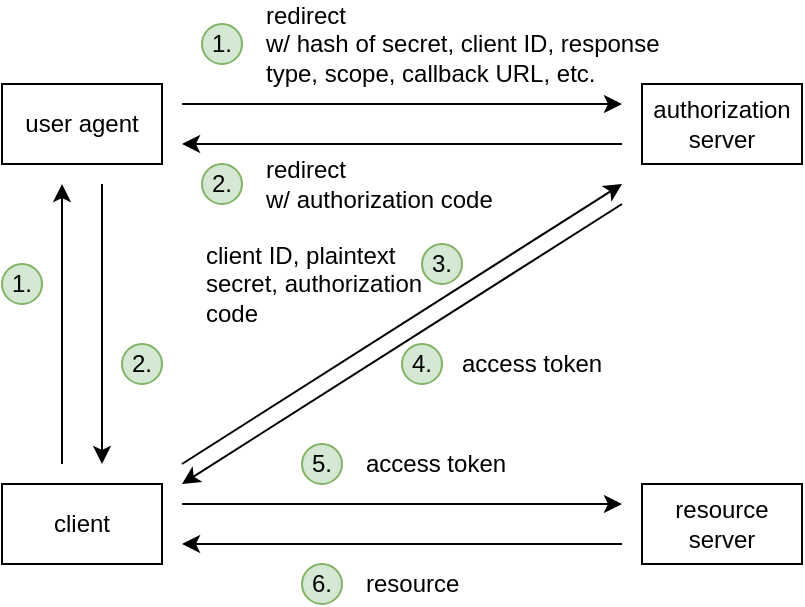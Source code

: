 <mxfile version="13.10.0" type="device"><diagram id="NGO0LrLQGm_Vb-p-xZRg" name="Page-1"><mxGraphModel dx="541" dy="369" grid="1" gridSize="10" guides="1" tooltips="1" connect="1" arrows="1" fold="1" page="1" pageScale="1" pageWidth="850" pageHeight="1100" math="0" shadow="0"><root><mxCell id="0"/><mxCell id="1" parent="0"/><mxCell id="lt3kY1EpNaofVCjdRGD0-1" value="client" style="rounded=0;whiteSpace=wrap;html=1;" parent="1" vertex="1"><mxGeometry x="160" y="320" width="80" height="40" as="geometry"/></mxCell><mxCell id="lt3kY1EpNaofVCjdRGD0-3" value="authorization server" style="rounded=0;whiteSpace=wrap;html=1;" parent="1" vertex="1"><mxGeometry x="480" y="120" width="80" height="40" as="geometry"/></mxCell><mxCell id="lt3kY1EpNaofVCjdRGD0-4" value="resource server" style="rounded=0;whiteSpace=wrap;html=1;" parent="1" vertex="1"><mxGeometry x="480" y="320" width="80" height="40" as="geometry"/></mxCell><mxCell id="lt3kY1EpNaofVCjdRGD0-5" value="user agent" style="rounded=0;whiteSpace=wrap;html=1;" parent="1" vertex="1"><mxGeometry x="160" y="120" width="80" height="40" as="geometry"/></mxCell><mxCell id="lt3kY1EpNaofVCjdRGD0-7" value="" style="endArrow=classic;html=1;" parent="1" edge="1"><mxGeometry width="50" height="50" relative="1" as="geometry"><mxPoint x="190" y="310" as="sourcePoint"/><mxPoint x="190" y="170" as="targetPoint"/></mxGeometry></mxCell><mxCell id="lt3kY1EpNaofVCjdRGD0-9" value="" style="endArrow=classic;html=1;" parent="1" edge="1"><mxGeometry width="50" height="50" relative="1" as="geometry"><mxPoint x="250" y="130" as="sourcePoint"/><mxPoint x="470" y="130" as="targetPoint"/></mxGeometry></mxCell><mxCell id="lt3kY1EpNaofVCjdRGD0-10" value="1." style="ellipse;whiteSpace=wrap;html=1;aspect=fixed;fillColor=#d5e8d4;strokeColor=#82b366;" parent="1" vertex="1"><mxGeometry x="160" y="210" width="20" height="20" as="geometry"/></mxCell><mxCell id="lt3kY1EpNaofVCjdRGD0-11" value="1." style="ellipse;whiteSpace=wrap;html=1;aspect=fixed;fillColor=#d5e8d4;strokeColor=#82b366;" parent="1" vertex="1"><mxGeometry x="260" y="90" width="20" height="20" as="geometry"/></mxCell><mxCell id="lt3kY1EpNaofVCjdRGD0-12" value="redirect&lt;br&gt;w/ hash of secret, client ID, response type, scope, callback URL, etc." style="text;html=1;strokeColor=none;fillColor=none;align=left;verticalAlign=middle;whiteSpace=wrap;rounded=0;" parent="1" vertex="1"><mxGeometry x="290" y="80" width="210" height="40" as="geometry"/></mxCell><mxCell id="lt3kY1EpNaofVCjdRGD0-14" value="2." style="ellipse;whiteSpace=wrap;html=1;aspect=fixed;fillColor=#d5e8d4;strokeColor=#82b366;" parent="1" vertex="1"><mxGeometry x="260" y="160" width="20" height="20" as="geometry"/></mxCell><mxCell id="lt3kY1EpNaofVCjdRGD0-15" value="redirect&lt;br&gt;w/ authorization code" style="text;html=1;strokeColor=none;fillColor=none;align=left;verticalAlign=middle;whiteSpace=wrap;rounded=0;" parent="1" vertex="1"><mxGeometry x="290" y="155" width="140" height="30" as="geometry"/></mxCell><mxCell id="lt3kY1EpNaofVCjdRGD0-16" value="" style="endArrow=classic;html=1;" parent="1" edge="1"><mxGeometry width="50" height="50" relative="1" as="geometry"><mxPoint x="470" y="150" as="sourcePoint"/><mxPoint x="250" y="150" as="targetPoint"/></mxGeometry></mxCell><mxCell id="lt3kY1EpNaofVCjdRGD0-17" value="" style="endArrow=none;html=1;startArrow=classic;startFill=1;endFill=0;" parent="1" edge="1"><mxGeometry width="50" height="50" relative="1" as="geometry"><mxPoint x="210.0" y="310" as="sourcePoint"/><mxPoint x="210.0" y="170" as="targetPoint"/></mxGeometry></mxCell><mxCell id="lt3kY1EpNaofVCjdRGD0-19" value="2." style="ellipse;whiteSpace=wrap;html=1;aspect=fixed;fillColor=#d5e8d4;strokeColor=#82b366;" parent="1" vertex="1"><mxGeometry x="220" y="250" width="20" height="20" as="geometry"/></mxCell><mxCell id="lt3kY1EpNaofVCjdRGD0-20" value="" style="endArrow=none;startArrow=classic;html=1;endFill=0;" parent="1" edge="1"><mxGeometry width="50" height="50" relative="1" as="geometry"><mxPoint x="250" y="320" as="sourcePoint"/><mxPoint x="470" y="180" as="targetPoint"/></mxGeometry></mxCell><mxCell id="lt3kY1EpNaofVCjdRGD0-21" value="client ID, plaintext secret, authorization code" style="text;html=1;strokeColor=none;fillColor=none;align=left;verticalAlign=middle;whiteSpace=wrap;rounded=0;" parent="1" vertex="1"><mxGeometry x="260" y="200" width="120" height="40" as="geometry"/></mxCell><mxCell id="lt3kY1EpNaofVCjdRGD0-22" value="" style="endArrow=classic;startArrow=none;html=1;startFill=0;" parent="1" edge="1"><mxGeometry width="50" height="50" relative="1" as="geometry"><mxPoint x="250.0" y="310" as="sourcePoint"/><mxPoint x="470" y="170" as="targetPoint"/></mxGeometry></mxCell><mxCell id="lt3kY1EpNaofVCjdRGD0-23" value="3." style="ellipse;whiteSpace=wrap;html=1;aspect=fixed;fillColor=#d5e8d4;strokeColor=#82b366;" parent="1" vertex="1"><mxGeometry x="370" y="200" width="20" height="20" as="geometry"/></mxCell><mxCell id="lt3kY1EpNaofVCjdRGD0-24" value="access token" style="text;html=1;strokeColor=none;fillColor=none;align=left;verticalAlign=middle;whiteSpace=wrap;rounded=0;" parent="1" vertex="1"><mxGeometry x="388" y="250" width="75" height="20" as="geometry"/></mxCell><mxCell id="lt3kY1EpNaofVCjdRGD0-25" value="4." style="ellipse;whiteSpace=wrap;html=1;aspect=fixed;fillColor=#d5e8d4;strokeColor=#82b366;" parent="1" vertex="1"><mxGeometry x="360" y="250" width="20" height="20" as="geometry"/></mxCell><mxCell id="lt3kY1EpNaofVCjdRGD0-26" value="" style="endArrow=classic;html=1;" parent="1" edge="1"><mxGeometry width="50" height="50" relative="1" as="geometry"><mxPoint x="250.0" y="330.0" as="sourcePoint"/><mxPoint x="470" y="330.0" as="targetPoint"/></mxGeometry></mxCell><mxCell id="lt3kY1EpNaofVCjdRGD0-28" value="access token" style="text;html=1;strokeColor=none;fillColor=none;align=left;verticalAlign=middle;whiteSpace=wrap;rounded=0;" parent="1" vertex="1"><mxGeometry x="340" y="300" width="75" height="20" as="geometry"/></mxCell><mxCell id="lt3kY1EpNaofVCjdRGD0-29" value="5." style="ellipse;whiteSpace=wrap;html=1;aspect=fixed;fillColor=#d5e8d4;strokeColor=#82b366;" parent="1" vertex="1"><mxGeometry x="310" y="300" width="20" height="20" as="geometry"/></mxCell><mxCell id="lt3kY1EpNaofVCjdRGD0-30" value="" style="endArrow=none;html=1;endFill=0;startArrow=classic;startFill=1;" parent="1" edge="1"><mxGeometry width="50" height="50" relative="1" as="geometry"><mxPoint x="250.0" y="350.0" as="sourcePoint"/><mxPoint x="470" y="350.0" as="targetPoint"/></mxGeometry></mxCell><mxCell id="lt3kY1EpNaofVCjdRGD0-31" value="6." style="ellipse;whiteSpace=wrap;html=1;aspect=fixed;fillColor=#d5e8d4;strokeColor=#82b366;" parent="1" vertex="1"><mxGeometry x="310" y="360" width="20" height="20" as="geometry"/></mxCell><mxCell id="lt3kY1EpNaofVCjdRGD0-32" value="resource" style="text;html=1;strokeColor=none;fillColor=none;align=left;verticalAlign=middle;whiteSpace=wrap;rounded=0;" parent="1" vertex="1"><mxGeometry x="340" y="360" width="75" height="20" as="geometry"/></mxCell></root></mxGraphModel></diagram></mxfile>